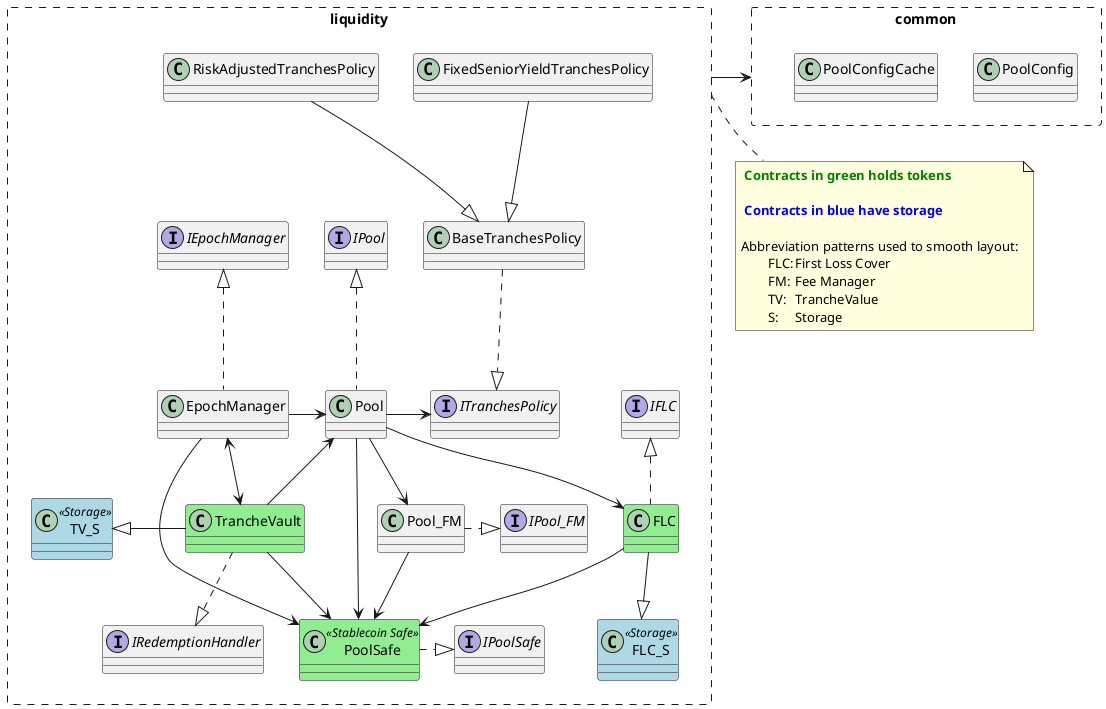 @startuml
allowmixing

package "common" <<rectangle>> #line.dashed {
  class PoolConfig
  class PoolConfigCache
}

package "liquidity" <<rectangle>> #line.dashed {
  interface ITranchesPolicy
  interface IEpochManager
  interface IFLC
  interface IPool
  interface IPool_FM
  interface IPoolSafe
  interface IRedemptionHandler
  class PoolSafe <<Stablecoin Safe>> #back:lightgreen
  class Pool
  class Pool_FM
  class EpochManager
  class BaseTranchesPolicy
  class FixedSeniorYieldTranchesPolicy
  class RiskAdjustedTranchesPolicy
  class FLC #back:lightgreen
  class TrancheVault #back:lightgreen
  class FLC_S <<Storage>> #back:lightblue
  class TV_S <<Storage>> #back:lightblue
}


TrancheVault -left-> Pool
EpochManager -right-> Pool
TrancheVault <-up-> EpochManager
Pool -right-> ITranchesPolicy
Pool -down-> FLC
Pool -down-> Pool_FM

Pool --> PoolSafe 
Pool .up.|> IPool
EpochManager -down-> PoolSafe
FLC -right-> PoolSafe
TrancheVault --> PoolSafe
Pool_FM --> PoolSafe

BaseTranchesPolicy ..|> ITranchesPolicy
FixedSeniorYieldTranchesPolicy --|> BaseTranchesPolicy
RiskAdjustedTranchesPolicy --|> BaseTranchesPolicy
EpochManager .up.|> IEpochManager

FLC .up.|> IFLC
FLC -down-|> FLC_S

Pool_FM .right.|> IPool_FM

PoolSafe .right.|> IPoolSafe

TrancheVault ..|> IRedemptionHandler
TrancheVault -left-|> TV_S

note as N1 
  <b><font color="green"> Contracts in green holds tokens</b>

  <b><font color="blue"> Contracts in blue have storage</b>

  Abbreviation patterns used to smooth layout:
  \tFLC:\tFirst Loss Cover
  \tFM:\tFee Manager
  \tTV:\tTrancheValue
  \tS:\tStorage
end note

liquidity .. N1


liquidity -right-> common
@enduml
